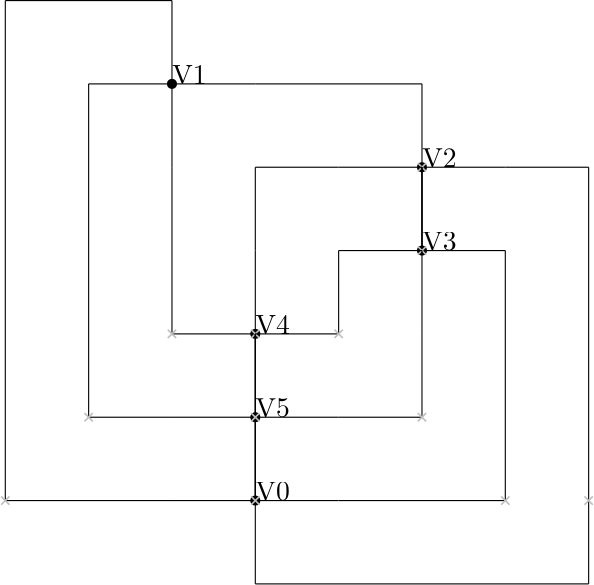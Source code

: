 <?xml version="1.0"?>
    <!DOCTYPE ipe SYSTEM "ipe.dtd">
    <ipe version="70005" creator="Ipe 7.1.4">
    <info created="D:20131106154934" modified="D:20131106160041"/>
    <preamble>\usepackage[english]{babel}</preamble>
    <ipestyle name="basic">
    <symbol name="arrow/arc(spx)">
    <path stroke="sym-stroke" fill="sym-stroke" pen="sym-pen">
    0 0 m
    -1 0.333 l
    -1 -0.333 l
    h
    </path>
    </symbol>
    <symbol name="arrow/farc(spx)">
    <path stroke="sym-stroke" fill="white" pen="sym-pen">
    0 0 m
    -1 0.333 l
    -1 -0.333 l
    h
    </path>
    </symbol>
    <symbol name="mark/circle(sx)" transformations="translations">
    <path fill="sym-stroke">
    0.6 0 0 0.6 0 0 e
    0.4 0 0 0.4 0 0 e
    </path>
    </symbol>
    <symbol name="mark/disk(sx)" transformations="translations">
    <path fill="sym-stroke">
    0.6 0 0 0.6 0 0 e
    </path>
    </symbol>
    <symbol name="mark/fdisk(sfx)" transformations="translations">
    <group>
    <path fill="sym-fill">
    0.5 0 0 0.5 0 0 e
    </path>
    <path fill="sym-stroke" fillrule="eofill">
    0.6 0 0 0.6 0 0 e
    0.4 0 0 0.4 0 0 e
    </path>
    </group>
    </symbol>
    <symbol name="mark/box(sx)" transformations="translations">
    <path fill="sym-stroke" fillrule="eofill">
    -0.6 -0.6 m
    0.6 -0.6 l
    0.6 0.6 l
    -0.6 0.6 l
    h
    -0.4 -0.4 m
    0.4 -0.4 l
    0.4 0.4 l
    -0.4 0.4 l
    h
    </path>
    </symbol>
    <symbol name="mark/square(sx)" transformations="translations">
    <path fill="sym-stroke">
    -0.6 -0.6 m
    0.6 -0.6 l
    0.6 0.6 l
    -0.6 0.6 l
    h
    </path>
    </symbol>
    <symbol name="mark/fsquare(sfx)" transformations="translations">
    <group>
    <path fill="sym-fill">
    -0.5 -0.5 m
    0.5 -0.5 l
    0.5 0.5 l
    -0.5 0.5 l
    h
    </path>
    <path fill="sym-stroke" fillrule="eofill">
    -0.6 -0.6 m
    0.6 -0.6 l
    0.6 0.6 l
    -0.6 0.6 l
    h
    -0.4 -0.4 m
    0.4 -0.4 l
    0.4 0.4 l
    -0.4 0.4 l
    h
    </path>
    </group>
    </symbol>
    <symbol name="mark/cross(sx)" transformations="translations">
    <group>
    <path fill="sym-stroke">
    -0.43 -0.57 m
    0.57 0.43 l
    0.43 0.57 l
    -0.57 -0.43 l
    h
    </path>
    <path fill="sym-stroke">
    -0.43 0.57 m
    0.57 -0.43 l
    0.43 -0.57 l
    -0.57 0.43 l
    h
    </path>
    </group>
    </symbol>
    <symbol name="arrow/fnormal(spx)">
    <path stroke="sym-stroke" fill="white" pen="sym-pen">
    0 0 m
    -1 0.333 l
    -1 -0.333 l
    h
    </path>
    </symbol>
    <symbol name="arrow/pointed(spx)">
    <path stroke="sym-stroke" fill="sym-stroke" pen="sym-pen">
    0 0 m
    -1 0.333 l
    -0.8 0 l
    -1 -0.333 l
    h
    </path>
    </symbol>
    <symbol name="arrow/fpointed(spx)">
    <path stroke="sym-stroke" fill="white" pen="sym-pen">
    0 0 m
    -1 0.333 l
    -0.8 0 l
    -1 -0.333 l
    h
    </path>
    </symbol>
    <symbol name="arrow/linear(spx)">
    <path stroke="sym-stroke" pen="sym-pen">
    -1 0.333 m
    0 0 l
    -1 -0.333 l
    </path>
    </symbol>
    <symbol name="arrow/fdouble(spx)">
    <path stroke="sym-stroke" fill="white" pen="sym-pen">
    0 0 m
    -1 0.333 l
    -1 -0.333 l
    h
    -1 0 m
    -2 0.333 l
    -2 -0.333 l
    h
    </path>
    </symbol>
    <symbol name="arrow/double(spx)">
    <path stroke="sym-stroke" fill="sym-stroke" pen="sym-pen">
    0 0 m
    -1 0.333 l
    -1 -0.333 l
    h
    -1 0 m
    -2 0.333 l
    -2 -0.333 l
    h
    </path>
    </symbol>
    <pen name="heavier" value="0.8"/>
    <pen name="fat" value="1.2"/>
    <pen name="ultrafat" value="2"/>
    <symbolsize name="large" value="5"/>
    <symbolsize name="small" value="2"/>
    <symbolsize name="tiny" value="1.1"/>
    <arrowsize name="large" value="10"/>
    <arrowsize name="small" value="5"/>
    <arrowsize name="tiny" value="3"/>
    <color name="red" value="1 0 0"/>
    <color name="green" value="0 1 0"/>
    <color name="blue" value="0 0 1"/>
    <color name="yellow" value="1 1 0"/>
    <color name="orange" value="1 0.647 0"/>
    <color name="gold" value="1 0.843 0"/>
    <color name="purple" value="0.627 0.125 0.941"/>
    <color name="gray" value="0.745"/>
    <color name="brown" value="0.647 0.165 0.165"/>
    <color name="navy" value="0 0 0.502"/>
    <color name="pink" value="1 0.753 0.796"/>
    <color name="seagreen" value="0.18 0.545 0.341"/>
    <color name="turquoise" value="0.251 0.878 0.816"/>
    <color name="violet" value="0.933 0.51 0.933"/>
    <color name="darkblue" value="0 0 0.545"/>
    <color name="darkcyan" value="0 0.545 0.545"/>
    <color name="darkgray" value="0.663"/>
    <color name="darkgreen" value="0 0.392 0"/>
    <color name="darkmagenta" value="0.545 0 0.545"/>
    <color name="darkorange" value="1 0.549 0"/>
    <color name="darkred" value="0.545 0 0"/>
    <color name="lightblue" value="0.678 0.847 0.902"/>
    <color name="lightcyan" value="0.878 1 1"/>
    <color name="lightgray" value="0.827"/>
    <color name="lightgreen" value="0.565 0.933 0.565"/>
    <color name="lightyellow" value="1 1 0.878"/>
    <dashstyle name="dashed" value="[4] 0"/>
    <dashstyle name="dotted" value="[1 3] 0"/>
    <dashstyle name="dash dotted" value="[4 2 1 2] 0"/>
    <dashstyle name="dash dot dotted" value="[4 2 1 2 1 2] 0"/>
    <textsize name="large" value="\large"/>
    <textsize name="Large" value="\Large"/>
    <textsize name="LARGE" value="\LARGE"/>
    <textsize name="huge" value="\huge"/>
    <textsize name="Huge" value="\Huge"/>
    <textsize name="small" value="\small"/>
    <textsize name="footnote" value="\footnotesize"/>
    <textsize name="tiny" value="\tiny"/>
    <textstyle name="center" begin="\begin{center}" end="\end{center}"/>
    <textstyle name="itemize" begin="\begin{itemize}" end="\end{itemize}"/>
    <textstyle name="item" begin="\begin{itemize}\item{}" end="\end{itemize}"/>
    <gridsize name="4 pts" value="4"/>
    <gridsize name="8 pts (~3 mm)" value="8"/>
    <gridsize name="16 pts (~6 mm)" value="16"/>
    <gridsize name="32 pts (~12 mm)" value="32"/>
    <gridsize name="10 pts (~3.5 mm)" value="10"/>
    <gridsize name="20 pts (~7 mm)" value="20"/>
    <gridsize name="14 pts (~5 mm)" value="14"/>
    <gridsize name="28 pts (~10 mm)" value="28"/>
    <gridsize name="56 pts (~20 mm)" value="56"/>
    <anglesize name="90 deg" value="90"/>
    <anglesize name="60 deg" value="60"/>
    <anglesize name="45 deg" value="45"/>
    <anglesize name="30 deg" value="30"/>
    <anglesize name="22.5 deg" value="22.5"/>
    <tiling name="falling" angle="-60" step="4" width="1"/>
    <tiling name="rising" angle="30" step="4" width="1"/>
    <layout paper="1000 1000" origin="0 0" frame="1000 1000" skip="32" crop="yes"/>
    </ipestyle>
    <page>
    <layer name="alpha"/>
    <view layers="alpha" active="alpha"/>
<use name="mark/disk(sx)" pos="490 600" size="normal" stroke="black"/>
<text transformations="translations" pos="490 600" stroke="black" type="label" width="190" height="10" depth="0" valign="baseline" size="normal">V0</text><use name="mark/disk(sx)" pos="460 750" size="normal" stroke="black"/>
<text transformations="translations" pos="460 750" stroke="black" type="label" width="190" height="10" depth="0" valign="baseline" size="normal">V1</text><use name="mark/disk(sx)" pos="550 720" size="normal" stroke="black"/>
<text transformations="translations" pos="550 720" stroke="black" type="label" width="190" height="10" depth="0" valign="baseline" size="normal">V2</text><use name="mark/disk(sx)" pos="550 690" size="normal" stroke="black"/>
<text transformations="translations" pos="550 690" stroke="black" type="label" width="190" height="10" depth="0" valign="baseline" size="normal">V3</text><use name="mark/disk(sx)" pos="490 660" size="normal" stroke="black"/>
<text transformations="translations" pos="490 660" stroke="black" type="label" width="190" height="10" depth="0" valign="baseline" size="normal">V4</text><use name="mark/disk(sx)" pos="490 630" size="normal" stroke="black"/>
<text transformations="translations" pos="490 630" stroke="black" type="label" width="190" height="10" depth="0" valign="baseline" size="normal">V5</text><path stroke="black" pen="normal" dash="normal">
 490 600 m
 460 600 l
 </path>
<path stroke="black" pen="normal" dash="normal">
 460 600 m
 400 600 l
 </path>
<path stroke="black" pen="normal" dash="normal">
 460 750 m
 460 780 l
 </path>
<path stroke="black" pen="normal" dash="normal">
 460 780 m
 400 780 l
 </path>
<path stroke="black" pen="normal" dash="normal">
 400 600 m
 400 780 l
 </path>
<use name="mark/cross(sx)" pos="400 600" size="normal" stroke="gray"/>
<path stroke="black" pen="normal" dash="normal">
 490 600 m
 490 570 l
 </path>
<path stroke="black" pen="normal" dash="normal">
 490 570 m
 610 570 l
 </path>
<path stroke="black" pen="normal" dash="normal">
 550 720 m
 580 720 l
 </path>
<path stroke="black" pen="normal" dash="normal">
 580 720 m
 610 720 l
 </path>
<path stroke="black" pen="normal" dash="normal">
 610 570 m
 610 720 l
 </path>
<use name="mark/cross(sx)" pos="610 600" size="normal" stroke="gray"/>
<path stroke="black" pen="normal" dash="normal">
 490 600 m
 520 600 l
 </path>
<path stroke="black" pen="normal" dash="normal">
 520 600 m
 580 600 l
 </path>
<path stroke="black" pen="normal" dash="normal">
 550 690 m
 580 690 l
 </path>
<path stroke="black" pen="normal" dash="normal">
 580 690 m
 580 690 l
 </path>
<path stroke="black" pen="normal" dash="normal">
 580 600 m
 580 690 l
 </path>
<use name="mark/cross(sx)" pos="580 600" size="normal" stroke="gray"/>
<path stroke="black" pen="normal" dash="normal">
 490 600 m
 490 630 l
 </path>
<path stroke="black" pen="normal" dash="normal">
 490 630 m
 490 630 l
 </path>
<path stroke="black" pen="normal" dash="normal">
 490 630 m
 490 600 l
 </path>
<path stroke="black" pen="normal" dash="normal">
 490 600 m
 490 600 l
 </path>
<path stroke="black" pen="normal" dash="normal">
 490 630 m
 490 600 l
 </path>
<use name="mark/cross(sx)" pos="490 600" size="normal" stroke="gray"/>
<path stroke="black" pen="normal" dash="normal">
 460 750 m
 490 750 l
 </path>
<path stroke="black" pen="normal" dash="normal">
 490 750 m
 550 750 l
 </path>
<path stroke="black" pen="normal" dash="normal">
 550 720 m
 550 750 l
 </path>
<path stroke="black" pen="normal" dash="normal">
 550 750 m
 550 750 l
 </path>
<path stroke="black" pen="normal" dash="normal">
 550 750 m
 550 750 l
 </path>
<use name="mark/cross(sx)" pos="550 720" size="normal" stroke="gray"/>
<path stroke="black" pen="normal" dash="normal">
 460 750 m
 460 720 l
 </path>
<path stroke="black" pen="normal" dash="normal">
 460 720 m
 460 720 l
 </path>
<path stroke="black" pen="normal" dash="normal">
 490 660 m
 460 660 l
 </path>
<path stroke="black" pen="normal" dash="normal">
 460 660 m
 460 660 l
 </path>
<path stroke="black" pen="normal" dash="normal">
 460 720 m
 460 660 l
 </path>
<use name="mark/cross(sx)" pos="460 660" size="normal" stroke="gray"/>
<path stroke="black" pen="normal" dash="normal">
 460 750 m
 430 750 l
 </path>
<path stroke="black" pen="normal" dash="normal">
 430 750 m
 430 750 l
 </path>
<path stroke="black" pen="normal" dash="normal">
 490 630 m
 460 630 l
 </path>
<path stroke="black" pen="normal" dash="normal">
 460 630 m
 430 630 l
 </path>
<path stroke="black" pen="normal" dash="normal">
 430 750 m
 430 630 l
 </path>
<use name="mark/cross(sx)" pos="430 630" size="normal" stroke="gray"/>
<path stroke="black" pen="normal" dash="normal">
 550 720 m
 550 690 l
 </path>
<path stroke="black" pen="normal" dash="normal">
 550 690 m
 550 690 l
 </path>
<path stroke="black" pen="normal" dash="normal">
 550 690 m
 550 720 l
 </path>
<path stroke="black" pen="normal" dash="normal">
 550 720 m
 550 720 l
 </path>
<path stroke="black" pen="normal" dash="normal">
 550 690 m
 550 720 l
 </path>
<use name="mark/cross(sx)" pos="550 690" size="normal" stroke="gray"/>
<path stroke="black" pen="normal" dash="normal">
 550 720 m
 520 720 l
 </path>
<path stroke="black" pen="normal" dash="normal">
 520 720 m
 490 720 l
 </path>
<path stroke="black" pen="normal" dash="normal">
 490 660 m
 490 690 l
 </path>
<path stroke="black" pen="normal" dash="normal">
 490 690 m
 490 690 l
 </path>
<path stroke="black" pen="normal" dash="normal">
 490 720 m
 490 690 l
 </path>
<use name="mark/cross(sx)" pos="490 660" size="normal" stroke="gray"/>
<path stroke="black" pen="normal" dash="normal">
 550 690 m
 520 690 l
 </path>
<path stroke="black" pen="normal" dash="normal">
 520 690 m
 520 690 l
 </path>
<path stroke="black" pen="normal" dash="normal">
 490 660 m
 520 660 l
 </path>
<path stroke="black" pen="normal" dash="normal">
 520 660 m
 520 660 l
 </path>
<path stroke="black" pen="normal" dash="normal">
 520 690 m
 520 660 l
 </path>
<use name="mark/cross(sx)" pos="520 660" size="normal" stroke="gray"/>
<path stroke="black" pen="normal" dash="normal">
 550 690 m
 550 660 l
 </path>
<path stroke="black" pen="normal" dash="normal">
 550 660 m
 550 660 l
 </path>
<path stroke="black" pen="normal" dash="normal">
 490 630 m
 520 630 l
 </path>
<path stroke="black" pen="normal" dash="normal">
 520 630 m
 550 630 l
 </path>
<path stroke="black" pen="normal" dash="normal">
 550 660 m
 550 630 l
 </path>
<use name="mark/cross(sx)" pos="550 630" size="normal" stroke="gray"/>
<path stroke="black" pen="normal" dash="normal">
 490 660 m
 490 630 l
 </path>
<path stroke="black" pen="normal" dash="normal">
 490 630 m
 490 630 l
 </path>
<path stroke="black" pen="normal" dash="normal">
 490 630 m
 490 660 l
 </path>
<path stroke="black" pen="normal" dash="normal">
 490 660 m
 490 660 l
 </path>
<path stroke="black" pen="normal" dash="normal">
 490 630 m
 490 660 l
 </path>
<use name="mark/cross(sx)" pos="490 630" size="normal" stroke="gray"/>
</page>
</ipe>
